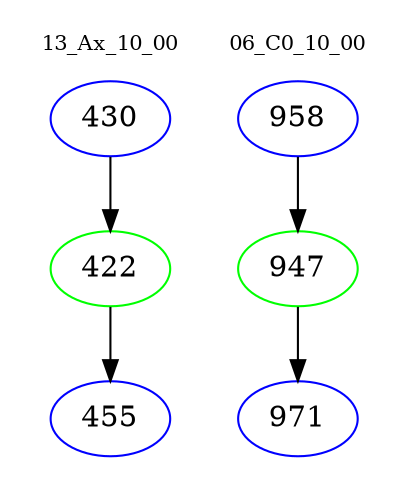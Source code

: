 digraph{
subgraph cluster_0 {
color = white
label = "13_Ax_10_00";
fontsize=10;
T0_430 [label="430", color="blue"]
T0_430 -> T0_422 [color="black"]
T0_422 [label="422", color="green"]
T0_422 -> T0_455 [color="black"]
T0_455 [label="455", color="blue"]
}
subgraph cluster_1 {
color = white
label = "06_C0_10_00";
fontsize=10;
T1_958 [label="958", color="blue"]
T1_958 -> T1_947 [color="black"]
T1_947 [label="947", color="green"]
T1_947 -> T1_971 [color="black"]
T1_971 [label="971", color="blue"]
}
}
